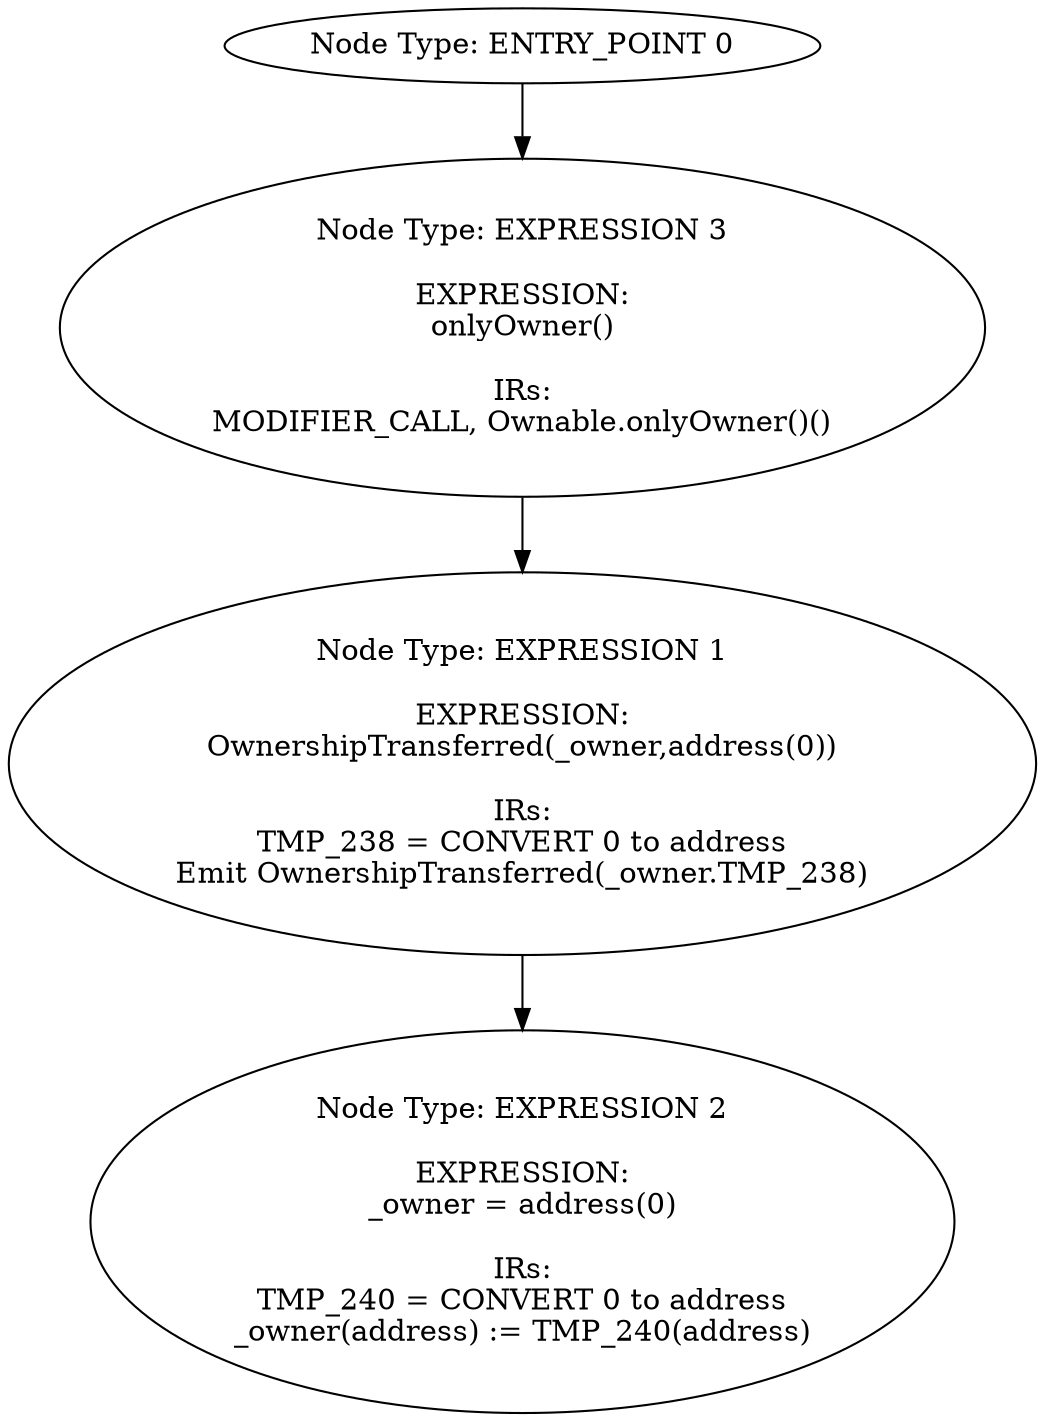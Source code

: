 digraph{
0[label="Node Type: ENTRY_POINT 0
"];
0->3;
1[label="Node Type: EXPRESSION 1

EXPRESSION:
OwnershipTransferred(_owner,address(0))

IRs:
TMP_238 = CONVERT 0 to address
Emit OwnershipTransferred(_owner.TMP_238)"];
1->2;
2[label="Node Type: EXPRESSION 2

EXPRESSION:
_owner = address(0)

IRs:
TMP_240 = CONVERT 0 to address
_owner(address) := TMP_240(address)"];
3[label="Node Type: EXPRESSION 3

EXPRESSION:
onlyOwner()

IRs:
MODIFIER_CALL, Ownable.onlyOwner()()"];
3->1;
}

